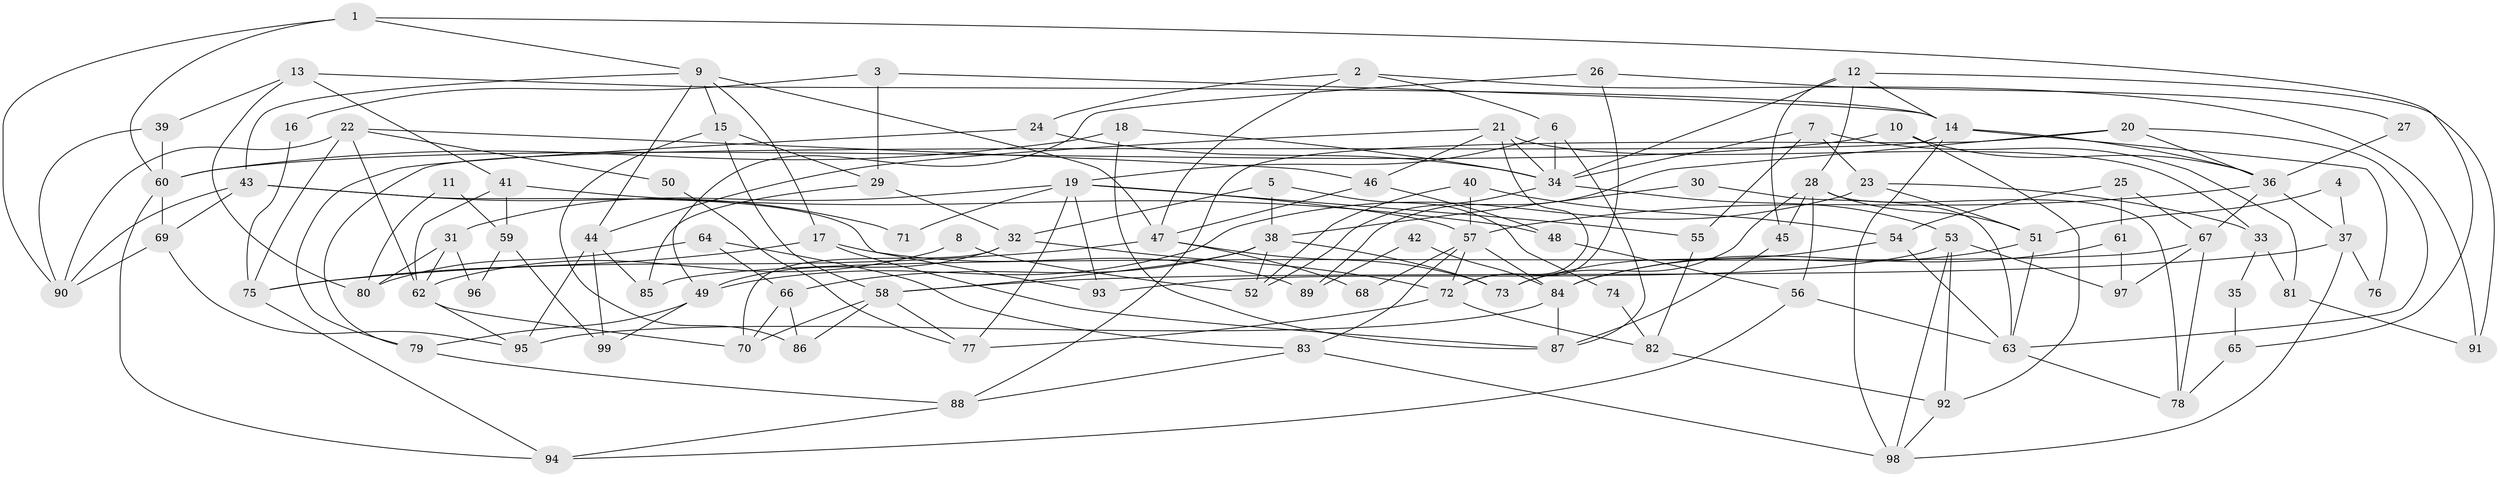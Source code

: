 // Generated by graph-tools (version 1.1) at 2025/36/03/09/25 02:36:24]
// undirected, 99 vertices, 198 edges
graph export_dot {
graph [start="1"]
  node [color=gray90,style=filled];
  1;
  2;
  3;
  4;
  5;
  6;
  7;
  8;
  9;
  10;
  11;
  12;
  13;
  14;
  15;
  16;
  17;
  18;
  19;
  20;
  21;
  22;
  23;
  24;
  25;
  26;
  27;
  28;
  29;
  30;
  31;
  32;
  33;
  34;
  35;
  36;
  37;
  38;
  39;
  40;
  41;
  42;
  43;
  44;
  45;
  46;
  47;
  48;
  49;
  50;
  51;
  52;
  53;
  54;
  55;
  56;
  57;
  58;
  59;
  60;
  61;
  62;
  63;
  64;
  65;
  66;
  67;
  68;
  69;
  70;
  71;
  72;
  73;
  74;
  75;
  76;
  77;
  78;
  79;
  80;
  81;
  82;
  83;
  84;
  85;
  86;
  87;
  88;
  89;
  90;
  91;
  92;
  93;
  94;
  95;
  96;
  97;
  98;
  99;
  1 -- 90;
  1 -- 9;
  1 -- 60;
  1 -- 65;
  2 -- 47;
  2 -- 6;
  2 -- 24;
  2 -- 91;
  3 -- 29;
  3 -- 14;
  3 -- 16;
  4 -- 51;
  4 -- 37;
  5 -- 38;
  5 -- 32;
  5 -- 74;
  6 -- 87;
  6 -- 34;
  6 -- 19;
  7 -- 81;
  7 -- 55;
  7 -- 23;
  7 -- 34;
  8 -- 52;
  8 -- 62;
  9 -- 43;
  9 -- 44;
  9 -- 15;
  9 -- 17;
  9 -- 47;
  10 -- 36;
  10 -- 60;
  10 -- 92;
  11 -- 59;
  11 -- 80;
  12 -- 28;
  12 -- 34;
  12 -- 14;
  12 -- 45;
  12 -- 91;
  13 -- 80;
  13 -- 14;
  13 -- 39;
  13 -- 41;
  14 -- 36;
  14 -- 76;
  14 -- 79;
  14 -- 98;
  15 -- 29;
  15 -- 58;
  15 -- 86;
  16 -- 75;
  17 -- 75;
  17 -- 87;
  17 -- 89;
  18 -- 60;
  18 -- 34;
  18 -- 87;
  19 -- 57;
  19 -- 31;
  19 -- 55;
  19 -- 71;
  19 -- 77;
  19 -- 93;
  20 -- 88;
  20 -- 36;
  20 -- 63;
  20 -- 89;
  21 -- 72;
  21 -- 34;
  21 -- 33;
  21 -- 44;
  21 -- 46;
  22 -- 62;
  22 -- 46;
  22 -- 50;
  22 -- 75;
  22 -- 90;
  23 -- 51;
  23 -- 33;
  23 -- 49;
  24 -- 79;
  24 -- 34;
  25 -- 54;
  25 -- 67;
  25 -- 61;
  26 -- 49;
  26 -- 72;
  26 -- 27;
  27 -- 36;
  28 -- 45;
  28 -- 78;
  28 -- 51;
  28 -- 56;
  28 -- 73;
  29 -- 85;
  29 -- 32;
  30 -- 38;
  30 -- 63;
  31 -- 62;
  31 -- 80;
  31 -- 96;
  32 -- 70;
  32 -- 72;
  32 -- 49;
  33 -- 35;
  33 -- 81;
  34 -- 52;
  34 -- 53;
  35 -- 65;
  36 -- 37;
  36 -- 57;
  36 -- 67;
  37 -- 98;
  37 -- 58;
  37 -- 76;
  38 -- 73;
  38 -- 66;
  38 -- 52;
  38 -- 58;
  39 -- 90;
  39 -- 60;
  40 -- 57;
  40 -- 52;
  40 -- 54;
  41 -- 48;
  41 -- 59;
  41 -- 62;
  42 -- 84;
  42 -- 89;
  43 -- 93;
  43 -- 69;
  43 -- 71;
  43 -- 90;
  44 -- 95;
  44 -- 85;
  44 -- 99;
  45 -- 87;
  46 -- 47;
  46 -- 48;
  47 -- 75;
  47 -- 68;
  47 -- 73;
  48 -- 56;
  49 -- 79;
  49 -- 99;
  50 -- 77;
  51 -- 63;
  51 -- 84;
  53 -- 92;
  53 -- 93;
  53 -- 97;
  53 -- 98;
  54 -- 73;
  54 -- 63;
  55 -- 82;
  56 -- 63;
  56 -- 94;
  57 -- 84;
  57 -- 83;
  57 -- 68;
  57 -- 72;
  58 -- 70;
  58 -- 77;
  58 -- 86;
  59 -- 99;
  59 -- 96;
  60 -- 69;
  60 -- 94;
  61 -- 84;
  61 -- 97;
  62 -- 95;
  62 -- 70;
  63 -- 78;
  64 -- 66;
  64 -- 83;
  64 -- 80;
  65 -- 78;
  66 -- 86;
  66 -- 70;
  67 -- 97;
  67 -- 78;
  67 -- 85;
  69 -- 90;
  69 -- 95;
  72 -- 77;
  72 -- 82;
  74 -- 82;
  75 -- 94;
  79 -- 88;
  81 -- 91;
  82 -- 92;
  83 -- 98;
  83 -- 88;
  84 -- 87;
  84 -- 95;
  88 -- 94;
  92 -- 98;
}
